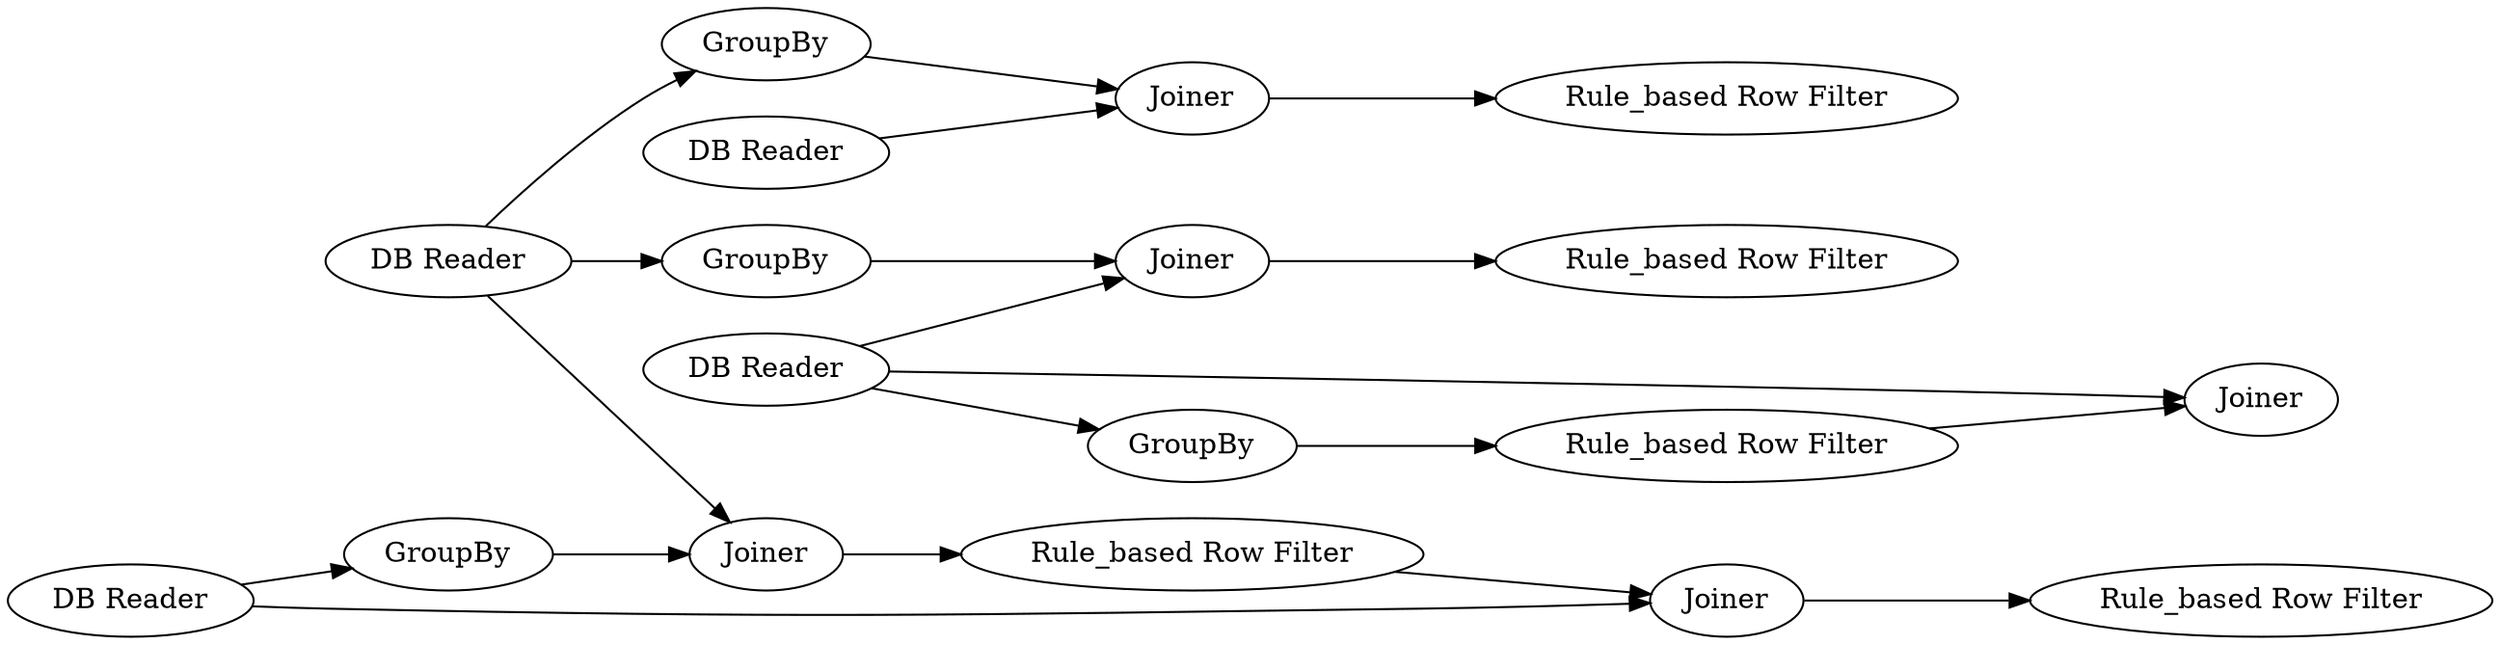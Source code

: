 digraph {
	"-3811966055572044919_167" [label=GroupBy]
	"-3811966055572044919_172" [label=Joiner]
	"-3811966055572044919_173" [label="Rule_based Row Filter"]
	"-3811966055572044919_175" [label=Joiner]
	"-3811966055572044919_165" [label="Rule_based Row Filter"]
	"-3811966055572044919_157" [label="DB Reader"]
	"-3811966055572044919_163" [label="Rule_based Row Filter"]
	"-3811966055572044919_169" [label="Rule_based Row Filter"]
	"-3811966055572044919_164" [label=Joiner]
	"-3811966055572044919_166" [label="DB Reader"]
	"-3811966055572044919_171" [label=GroupBy]
	"-3811966055572044919_170" [label="DB Reader"]
	"-3811966055572044919_168" [label=Joiner]
	"-3811966055572044919_161" [label=Joiner]
	"-3811966055572044919_174" [label=GroupBy]
	"-3811966055572044919_158" [label=GroupBy]
	"-3811966055572044919_162" [label="DB Reader"]
	"-3811966055572044919_176" [label="Rule_based Row Filter"]
	"-3811966055572044919_162" -> "-3811966055572044919_161"
	"-3811966055572044919_167" -> "-3811966055572044919_168"
	"-3811966055572044919_164" -> "-3811966055572044919_165"
	"-3811966055572044919_157" -> "-3811966055572044919_158"
	"-3811966055572044919_168" -> "-3811966055572044919_169"
	"-3811966055572044919_171" -> "-3811966055572044919_172"
	"-3811966055572044919_161" -> "-3811966055572044919_163"
	"-3811966055572044919_176" -> "-3811966055572044919_175"
	"-3811966055572044919_163" -> "-3811966055572044919_164"
	"-3811966055572044919_172" -> "-3811966055572044919_173"
	"-3811966055572044919_162" -> "-3811966055572044919_171"
	"-3811966055572044919_170" -> "-3811966055572044919_174"
	"-3811966055572044919_170" -> "-3811966055572044919_175"
	"-3811966055572044919_158" -> "-3811966055572044919_161"
	"-3811966055572044919_174" -> "-3811966055572044919_176"
	"-3811966055572044919_170" -> "-3811966055572044919_172"
	"-3811966055572044919_166" -> "-3811966055572044919_168"
	"-3811966055572044919_157" -> "-3811966055572044919_164"
	"-3811966055572044919_162" -> "-3811966055572044919_167"
	rankdir=LR
}
